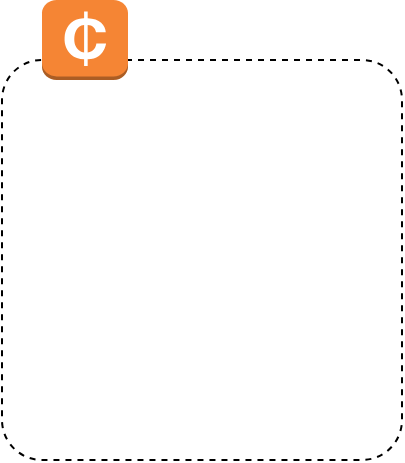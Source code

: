 <mxfile version="26.1.1">
  <diagram name="Page-1" id="oQwYz6SMOpdXj8zHZp0R">
    <mxGraphModel dx="2074" dy="1072" grid="1" gridSize="10" guides="1" tooltips="1" connect="1" arrows="1" fold="1" page="1" pageScale="1" pageWidth="850" pageHeight="1100" math="0" shadow="0">
      <root>
        <mxCell id="0" />
        <mxCell id="1" parent="0" />
        <mxCell id="Zo92OsD0ncxXsEfx3mJh-1" value="" style="rounded=1;fillColor=none;gradientColor=none;arcSize=10;dashed=1;" vertex="1" parent="1">
          <mxGeometry x="320" y="40" width="200" height="200" as="geometry" />
        </mxCell>
        <mxCell id="Zo92OsD0ncxXsEfx3mJh-2" value="" style="outlineConnect=0;dashed=0;verticalLabelPosition=bottom;verticalAlign=top;align=center;html=1;shape=mxgraph.aws3.spot_instance;fillColor=#F58534;strokeColor=none;gradientColor=none;" vertex="1" parent="1">
          <mxGeometry x="340" y="10" width="43" height="40" as="geometry" />
        </mxCell>
      </root>
    </mxGraphModel>
  </diagram>
</mxfile>
